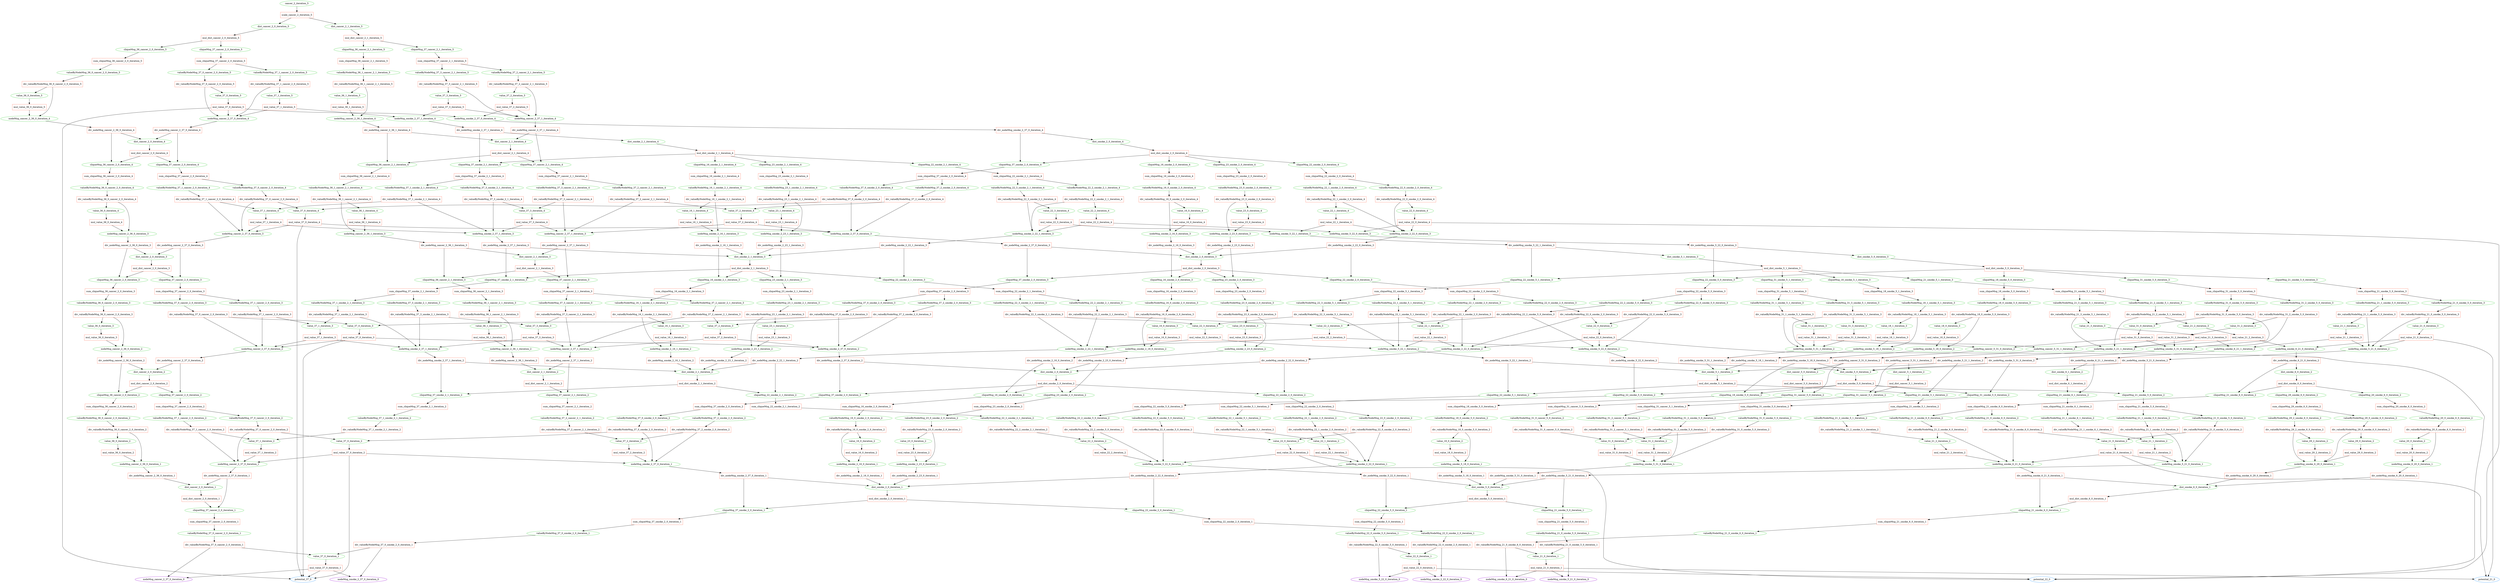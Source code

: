 digraph G {
0 [label="cancer_2_iteration_5", shape=oval, color=limegreen];
1 [label="scale_cancer_2_iteration_5", shape=box, color=tomato];
2 [label="dist_cancer_2_0_iteration_5", shape=oval, color=limegreen];
3 [label="mul_dist_cancer_2_0_iteration_5", shape=box, color=tomato];
4 [label="cliqueMsg_36_cancer_2_0_iteration_5", shape=oval, color=limegreen];
5 [label="sum_cliqueMsg_36_cancer_2_0_iteration_5", shape=box, color=tomato];
6 [label="valueByNodeMsg_36_0_cancer_2_0_iteration_5", shape=oval, color=limegreen];
7 [label="div_valueByNodeMsg_36_0_cancer_2_0_iteration_5", shape=box, color=tomato];
8 [label="value_36_0_iteration_5", shape=oval, color=limegreen];
9 [label="mul_value_36_0_iteration_5", shape=box, color=tomato];
10 [label="nodeMsg_cancer_2_36_0_iteration_4", shape=oval, color=limegreen];
11 [label="div_nodeMsg_cancer_2_36_0_iteration_4", shape=box, color=tomato];
12 [label="dist_cancer_2_0_iteration_4", shape=oval, color=limegreen];
13 [label="mul_dist_cancer_2_0_iteration_4", shape=box, color=tomato];
14 [label="cliqueMsg_36_cancer_2_0_iteration_4", shape=oval, color=limegreen];
15 [label="sum_cliqueMsg_36_cancer_2_0_iteration_4", shape=box, color=tomato];
16 [label="valueByNodeMsg_36_0_cancer_2_0_iteration_4", shape=oval, color=limegreen];
17 [label="div_valueByNodeMsg_36_0_cancer_2_0_iteration_4", shape=box, color=tomato];
18 [label="value_36_0_iteration_4", shape=oval, color=limegreen];
19 [label="mul_value_36_0_iteration_4", shape=box, color=tomato];
20 [label="nodeMsg_cancer_2_36_0_iteration_3", shape=oval, color=limegreen];
21 [label="div_nodeMsg_cancer_2_36_0_iteration_3", shape=box, color=tomato];
22 [label="dist_cancer_2_0_iteration_3", shape=oval, color=limegreen];
23 [label="mul_dist_cancer_2_0_iteration_3", shape=box, color=tomato];
24 [label="cliqueMsg_36_cancer_2_0_iteration_3", shape=oval, color=limegreen];
25 [label="sum_cliqueMsg_36_cancer_2_0_iteration_3", shape=box, color=tomato];
26 [label="valueByNodeMsg_36_0_cancer_2_0_iteration_3", shape=oval, color=limegreen];
27 [label="div_valueByNodeMsg_36_0_cancer_2_0_iteration_3", shape=box, color=tomato];
28 [label="value_36_0_iteration_3", shape=oval, color=limegreen];
29 [label="mul_value_36_0_iteration_3", shape=box, color=tomato];
30 [label="nodeMsg_cancer_2_36_0_iteration_2", shape=oval, color=limegreen];
31 [label="div_nodeMsg_cancer_2_36_0_iteration_2", shape=box, color=tomato];
32 [label="dist_cancer_2_0_iteration_2", shape=oval, color=limegreen];
33 [label="mul_dist_cancer_2_0_iteration_2", shape=box, color=tomato];
34 [label="cliqueMsg_36_cancer_2_0_iteration_2", shape=oval, color=limegreen];
35 [label="sum_cliqueMsg_36_cancer_2_0_iteration_2", shape=box, color=tomato];
36 [label="valueByNodeMsg_36_0_cancer_2_0_iteration_2", shape=oval, color=limegreen];
37 [label="div_valueByNodeMsg_36_0_cancer_2_0_iteration_2", shape=box, color=tomato];
38 [label="value_36_0_iteration_2", shape=oval, color=limegreen];
39 [label="mul_value_36_0_iteration_2", shape=box, color=tomato];
40 [label="nodeMsg_cancer_2_36_0_iteration_1", shape=oval, color=limegreen];
41 [label="div_nodeMsg_cancer_2_36_0_iteration_1", shape=box, color=tomato];
42 [label="dist_cancer_2_0_iteration_1", shape=oval, color=limegreen];
43 [label="mul_dist_cancer_2_0_iteration_1", shape=box, color=tomato];
44 [label="cliqueMsg_37_cancer_2_0_iteration_1", shape=oval, color=limegreen];
45 [label="sum_cliqueMsg_37_cancer_2_0_iteration_1", shape=box, color=tomato];
46 [label="valueByNodeMsg_37_0_cancer_2_0_iteration_1", shape=oval, color=limegreen];
47 [label="div_valueByNodeMsg_37_0_cancer_2_0_iteration_1", shape=box, color=tomato];
48 [label="value_37_0_iteration_1", shape=oval, color=limegreen];
49 [label="mul_value_37_0_iteration_1", shape=box, color=tomato];
50 [label="potential_37_0", shape=oval, color=dodgerblue];
51 [label="nodeMsg_smoke_2_37_0_iteration_0", shape=oval, color=darkviolet];
52 [label="nodeMsg_cancer_2_37_0_iteration_0", shape=oval, color=darkviolet];
53 [label="cliqueMsg_37_cancer_2_0_iteration_2", shape=oval, color=limegreen];
54 [label="sum_cliqueMsg_37_cancer_2_0_iteration_2", shape=box, color=tomato];
55 [label="valueByNodeMsg_37_0_cancer_2_0_iteration_2", shape=oval, color=limegreen];
56 [label="div_valueByNodeMsg_37_0_cancer_2_0_iteration_2", shape=box, color=tomato];
57 [label="value_37_0_iteration_2", shape=oval, color=limegreen];
58 [label="mul_value_37_0_iteration_2", shape=box, color=tomato];
59 [label="nodeMsg_smoke_2_37_0_iteration_1", shape=oval, color=limegreen];
60 [label="div_nodeMsg_smoke_2_37_0_iteration_1", shape=box, color=tomato];
61 [label="dist_smoke_2_0_iteration_1", shape=oval, color=limegreen];
62 [label="mul_dist_smoke_2_0_iteration_1", shape=box, color=tomato];
63 [label="cliqueMsg_22_smoke_2_0_iteration_1", shape=oval, color=limegreen];
64 [label="sum_cliqueMsg_22_smoke_2_0_iteration_1", shape=box, color=tomato];
65 [label="valueByNodeMsg_22_0_smoke_2_0_iteration_1", shape=oval, color=limegreen];
66 [label="div_valueByNodeMsg_22_0_smoke_2_0_iteration_1", shape=box, color=tomato];
67 [label="value_22_0_iteration_1", shape=oval, color=limegreen];
68 [label="mul_value_22_0_iteration_1", shape=box, color=tomato];
69 [label="potential_22_0", shape=oval, color=dodgerblue];
70 [label="nodeMsg_smoke_5_22_0_iteration_0", shape=oval, color=darkviolet];
71 [label="nodeMsg_smoke_2_22_0_iteration_0", shape=oval, color=darkviolet];
72 [label="cliqueMsg_37_smoke_2_0_iteration_1", shape=oval, color=limegreen];
73 [label="sum_cliqueMsg_37_smoke_2_0_iteration_1", shape=box, color=tomato];
74 [label="valueByNodeMsg_37_0_smoke_2_0_iteration_1", shape=oval, color=limegreen];
75 [label="div_valueByNodeMsg_37_0_smoke_2_0_iteration_1", shape=box, color=tomato];
76 [label="nodeMsg_cancer_2_37_0_iteration_1", shape=oval, color=limegreen];
77 [label="div_nodeMsg_cancer_2_37_0_iteration_1", shape=box, color=tomato];
78 [label="valueByNodeMsg_37_1_cancer_2_0_iteration_2", shape=oval, color=limegreen];
79 [label="div_valueByNodeMsg_37_1_cancer_2_0_iteration_2", shape=box, color=tomato];
80 [label="value_37_1_iteration_2", shape=oval, color=limegreen];
81 [label="mul_value_37_1_iteration_2", shape=box, color=tomato];
82 [label="cliqueMsg_37_cancer_2_0_iteration_3", shape=oval, color=limegreen];
83 [label="sum_cliqueMsg_37_cancer_2_0_iteration_3", shape=box, color=tomato];
84 [label="valueByNodeMsg_37_0_cancer_2_0_iteration_3", shape=oval, color=limegreen];
85 [label="div_valueByNodeMsg_37_0_cancer_2_0_iteration_3", shape=box, color=tomato];
86 [label="value_37_0_iteration_3", shape=oval, color=limegreen];
87 [label="mul_value_37_0_iteration_3", shape=box, color=tomato];
88 [label="nodeMsg_smoke_2_37_0_iteration_2", shape=oval, color=limegreen];
89 [label="div_nodeMsg_smoke_2_37_0_iteration_2", shape=box, color=tomato];
90 [label="dist_smoke_2_0_iteration_2", shape=oval, color=limegreen];
91 [label="mul_dist_smoke_2_0_iteration_2", shape=box, color=tomato];
92 [label="cliqueMsg_16_smoke_2_0_iteration_2", shape=oval, color=limegreen];
93 [label="sum_cliqueMsg_16_smoke_2_0_iteration_2", shape=box, color=tomato];
94 [label="valueByNodeMsg_16_0_smoke_2_0_iteration_2", shape=oval, color=limegreen];
95 [label="div_valueByNodeMsg_16_0_smoke_2_0_iteration_2", shape=box, color=tomato];
96 [label="value_16_0_iteration_2", shape=oval, color=limegreen];
97 [label="mul_value_16_0_iteration_2", shape=box, color=tomato];
98 [label="nodeMsg_smoke_2_16_0_iteration_1", shape=oval, color=limegreen];
99 [label="div_nodeMsg_smoke_2_16_0_iteration_1", shape=box, color=tomato];
100 [label="cliqueMsg_22_smoke_2_0_iteration_2", shape=oval, color=limegreen];
101 [label="sum_cliqueMsg_22_smoke_2_0_iteration_2", shape=box, color=tomato];
102 [label="valueByNodeMsg_22_0_smoke_2_0_iteration_2", shape=oval, color=limegreen];
103 [label="div_valueByNodeMsg_22_0_smoke_2_0_iteration_2", shape=box, color=tomato];
104 [label="value_22_0_iteration_2", shape=oval, color=limegreen];
105 [label="mul_value_22_0_iteration_2", shape=box, color=tomato];
106 [label="nodeMsg_smoke_5_22_0_iteration_1", shape=oval, color=limegreen];
107 [label="div_nodeMsg_smoke_5_22_0_iteration_1", shape=box, color=tomato];
108 [label="dist_smoke_5_0_iteration_1", shape=oval, color=limegreen];
109 [label="mul_dist_smoke_5_0_iteration_1", shape=box, color=tomato];
110 [label="cliqueMsg_21_smoke_5_0_iteration_1", shape=oval, color=limegreen];
111 [label="sum_cliqueMsg_21_smoke_5_0_iteration_1", shape=box, color=tomato];
112 [label="valueByNodeMsg_21_0_smoke_5_0_iteration_1", shape=oval, color=limegreen];
113 [label="div_valueByNodeMsg_21_0_smoke_5_0_iteration_1", shape=box, color=tomato];
114 [label="value_21_0_iteration_1", shape=oval, color=limegreen];
115 [label="mul_value_21_0_iteration_1", shape=box, color=tomato];
116 [label="potential_21_0", shape=oval, color=dodgerblue];
117 [label="nodeMsg_smoke_6_21_0_iteration_0", shape=oval, color=darkviolet];
118 [label="nodeMsg_smoke_5_21_0_iteration_0", shape=oval, color=darkviolet];
119 [label="cliqueMsg_22_smoke_5_0_iteration_1", shape=oval, color=limegreen];
120 [label="sum_cliqueMsg_22_smoke_5_0_iteration_1", shape=box, color=tomato];
121 [label="valueByNodeMsg_22_0_smoke_5_0_iteration_1", shape=oval, color=limegreen];
122 [label="div_valueByNodeMsg_22_0_smoke_5_0_iteration_1", shape=box, color=tomato];
123 [label="nodeMsg_smoke_2_22_0_iteration_1", shape=oval, color=limegreen];
124 [label="div_nodeMsg_smoke_2_22_0_iteration_1", shape=box, color=tomato];
125 [label="valueByNodeMsg_22_1_smoke_2_0_iteration_2", shape=oval, color=limegreen];
126 [label="div_valueByNodeMsg_22_1_smoke_2_0_iteration_2", shape=box, color=tomato];
127 [label="value_22_1_iteration_2", shape=oval, color=limegreen];
128 [label="mul_value_22_1_iteration_2", shape=box, color=tomato];
129 [label="cliqueMsg_23_smoke_2_0_iteration_2", shape=oval, color=limegreen];
130 [label="sum_cliqueMsg_23_smoke_2_0_iteration_2", shape=box, color=tomato];
131 [label="valueByNodeMsg_23_0_smoke_2_0_iteration_2", shape=oval, color=limegreen];
132 [label="div_valueByNodeMsg_23_0_smoke_2_0_iteration_2", shape=box, color=tomato];
133 [label="value_23_0_iteration_2", shape=oval, color=limegreen];
134 [label="mul_value_23_0_iteration_2", shape=box, color=tomato];
135 [label="nodeMsg_smoke_2_23_0_iteration_1", shape=oval, color=limegreen];
136 [label="div_nodeMsg_smoke_2_23_0_iteration_1", shape=box, color=tomato];
137 [label="cliqueMsg_37_smoke_2_0_iteration_2", shape=oval, color=limegreen];
138 [label="sum_cliqueMsg_37_smoke_2_0_iteration_2", shape=box, color=tomato];
139 [label="valueByNodeMsg_37_0_smoke_2_0_iteration_2", shape=oval, color=limegreen];
140 [label="div_valueByNodeMsg_37_0_smoke_2_0_iteration_2", shape=box, color=tomato];
141 [label="valueByNodeMsg_37_2_smoke_2_0_iteration_2", shape=oval, color=limegreen];
142 [label="div_valueByNodeMsg_37_2_smoke_2_0_iteration_2", shape=box, color=tomato];
143 [label="value_37_2_iteration_2", shape=oval, color=limegreen];
144 [label="mul_value_37_2_iteration_2", shape=box, color=tomato];
145 [label="nodeMsg_cancer_2_37_0_iteration_2", shape=oval, color=limegreen];
146 [label="div_nodeMsg_cancer_2_37_0_iteration_2", shape=box, color=tomato];
147 [label="valueByNodeMsg_37_1_cancer_2_0_iteration_3", shape=oval, color=limegreen];
148 [label="div_valueByNodeMsg_37_1_cancer_2_0_iteration_3", shape=box, color=tomato];
149 [label="value_37_1_iteration_3", shape=oval, color=limegreen];
150 [label="mul_value_37_1_iteration_3", shape=box, color=tomato];
151 [label="nodeMsg_smoke_2_37_1_iteration_2", shape=oval, color=limegreen];
152 [label="div_nodeMsg_smoke_2_37_1_iteration_2", shape=box, color=tomato];
153 [label="dist_smoke_2_1_iteration_2", shape=oval, color=limegreen];
154 [label="mul_dist_smoke_2_1_iteration_2", shape=box, color=tomato];
155 [label="cliqueMsg_22_smoke_2_1_iteration_2", shape=oval, color=limegreen];
156 [label="sum_cliqueMsg_22_smoke_2_1_iteration_2", shape=box, color=tomato];
157 [label="valueByNodeMsg_22_2_smoke_2_1_iteration_2", shape=oval, color=limegreen];
158 [label="div_valueByNodeMsg_22_2_smoke_2_1_iteration_2", shape=box, color=tomato];
159 [label="value_22_2_iteration_2", shape=oval, color=limegreen];
160 [label="mul_value_22_2_iteration_2", shape=box, color=tomato];
161 [label="cliqueMsg_37_smoke_2_1_iteration_2", shape=oval, color=limegreen];
162 [label="sum_cliqueMsg_37_smoke_2_1_iteration_2", shape=box, color=tomato];
163 [label="valueByNodeMsg_37_1_smoke_2_1_iteration_2", shape=oval, color=limegreen];
164 [label="div_valueByNodeMsg_37_1_smoke_2_1_iteration_2", shape=box, color=tomato];
165 [label="cliqueMsg_37_cancer_2_0_iteration_4", shape=oval, color=limegreen];
166 [label="sum_cliqueMsg_37_cancer_2_0_iteration_4", shape=box, color=tomato];
167 [label="valueByNodeMsg_37_0_cancer_2_0_iteration_4", shape=oval, color=limegreen];
168 [label="div_valueByNodeMsg_37_0_cancer_2_0_iteration_4", shape=box, color=tomato];
169 [label="value_37_0_iteration_4", shape=oval, color=limegreen];
170 [label="mul_value_37_0_iteration_4", shape=box, color=tomato];
171 [label="nodeMsg_smoke_2_37_0_iteration_3", shape=oval, color=limegreen];
172 [label="div_nodeMsg_smoke_2_37_0_iteration_3", shape=box, color=tomato];
173 [label="dist_smoke_2_0_iteration_3", shape=oval, color=limegreen];
174 [label="mul_dist_smoke_2_0_iteration_3", shape=box, color=tomato];
175 [label="cliqueMsg_16_smoke_2_0_iteration_3", shape=oval, color=limegreen];
176 [label="sum_cliqueMsg_16_smoke_2_0_iteration_3", shape=box, color=tomato];
177 [label="valueByNodeMsg_16_0_smoke_2_0_iteration_3", shape=oval, color=limegreen];
178 [label="div_valueByNodeMsg_16_0_smoke_2_0_iteration_3", shape=box, color=tomato];
179 [label="value_16_0_iteration_3", shape=oval, color=limegreen];
180 [label="mul_value_16_0_iteration_3", shape=box, color=tomato];
181 [label="nodeMsg_smoke_2_16_0_iteration_2", shape=oval, color=limegreen];
182 [label="div_nodeMsg_smoke_2_16_0_iteration_2", shape=box, color=tomato];
183 [label="cliqueMsg_22_smoke_2_0_iteration_3", shape=oval, color=limegreen];
184 [label="sum_cliqueMsg_22_smoke_2_0_iteration_3", shape=box, color=tomato];
185 [label="valueByNodeMsg_22_0_smoke_2_0_iteration_3", shape=oval, color=limegreen];
186 [label="div_valueByNodeMsg_22_0_smoke_2_0_iteration_3", shape=box, color=tomato];
187 [label="value_22_0_iteration_3", shape=oval, color=limegreen];
188 [label="mul_value_22_0_iteration_3", shape=box, color=tomato];
189 [label="nodeMsg_smoke_5_22_0_iteration_2", shape=oval, color=limegreen];
190 [label="div_nodeMsg_smoke_5_22_0_iteration_2", shape=box, color=tomato];
191 [label="dist_smoke_5_0_iteration_2", shape=oval, color=limegreen];
192 [label="mul_dist_smoke_5_0_iteration_2", shape=box, color=tomato];
193 [label="cliqueMsg_18_smoke_5_0_iteration_2", shape=oval, color=limegreen];
194 [label="sum_cliqueMsg_18_smoke_5_0_iteration_2", shape=box, color=tomato];
195 [label="valueByNodeMsg_18_0_smoke_5_0_iteration_2", shape=oval, color=limegreen];
196 [label="div_valueByNodeMsg_18_0_smoke_5_0_iteration_2", shape=box, color=tomato];
197 [label="value_18_0_iteration_2", shape=oval, color=limegreen];
198 [label="mul_value_18_0_iteration_2", shape=box, color=tomato];
199 [label="nodeMsg_smoke_5_18_0_iteration_1", shape=oval, color=limegreen];
200 [label="div_nodeMsg_smoke_5_18_0_iteration_1", shape=box, color=tomato];
201 [label="cliqueMsg_21_smoke_5_0_iteration_2", shape=oval, color=limegreen];
202 [label="sum_cliqueMsg_21_smoke_5_0_iteration_2", shape=box, color=tomato];
203 [label="valueByNodeMsg_21_0_smoke_5_0_iteration_2", shape=oval, color=limegreen];
204 [label="div_valueByNodeMsg_21_0_smoke_5_0_iteration_2", shape=box, color=tomato];
205 [label="value_21_0_iteration_2", shape=oval, color=limegreen];
206 [label="mul_value_21_0_iteration_2", shape=box, color=tomato];
207 [label="nodeMsg_smoke_6_21_0_iteration_1", shape=oval, color=limegreen];
208 [label="div_nodeMsg_smoke_6_21_0_iteration_1", shape=box, color=tomato];
209 [label="dist_smoke_6_0_iteration_1", shape=oval, color=limegreen];
210 [label="mul_dist_smoke_6_0_iteration_1", shape=box, color=tomato];
211 [label="cliqueMsg_21_smoke_6_0_iteration_1", shape=oval, color=limegreen];
212 [label="sum_cliqueMsg_21_smoke_6_0_iteration_1", shape=box, color=tomato];
213 [label="valueByNodeMsg_21_0_smoke_6_0_iteration_1", shape=oval, color=limegreen];
214 [label="div_valueByNodeMsg_21_0_smoke_6_0_iteration_1", shape=box, color=tomato];
215 [label="nodeMsg_smoke_5_21_0_iteration_1", shape=oval, color=limegreen];
216 [label="div_nodeMsg_smoke_5_21_0_iteration_1", shape=box, color=tomato];
217 [label="valueByNodeMsg_21_1_smoke_5_0_iteration_2", shape=oval, color=limegreen];
218 [label="div_valueByNodeMsg_21_1_smoke_5_0_iteration_2", shape=box, color=tomato];
219 [label="value_21_1_iteration_2", shape=oval, color=limegreen];
220 [label="mul_value_21_1_iteration_2", shape=box, color=tomato];
221 [label="cliqueMsg_22_smoke_5_0_iteration_2", shape=oval, color=limegreen];
222 [label="sum_cliqueMsg_22_smoke_5_0_iteration_2", shape=box, color=tomato];
223 [label="valueByNodeMsg_22_0_smoke_5_0_iteration_2", shape=oval, color=limegreen];
224 [label="div_valueByNodeMsg_22_0_smoke_5_0_iteration_2", shape=box, color=tomato];
225 [label="valueByNodeMsg_22_2_smoke_5_0_iteration_2", shape=oval, color=limegreen];
226 [label="div_valueByNodeMsg_22_2_smoke_5_0_iteration_2", shape=box, color=tomato];
227 [label="cliqueMsg_31_smoke_5_0_iteration_2", shape=oval, color=limegreen];
228 [label="sum_cliqueMsg_31_smoke_5_0_iteration_2", shape=box, color=tomato];
229 [label="valueByNodeMsg_31_0_smoke_5_0_iteration_2", shape=oval, color=limegreen];
230 [label="div_valueByNodeMsg_31_0_smoke_5_0_iteration_2", shape=box, color=tomato];
231 [label="value_31_0_iteration_2", shape=oval, color=limegreen];
232 [label="mul_value_31_0_iteration_2", shape=box, color=tomato];
233 [label="nodeMsg_smoke_5_31_0_iteration_1", shape=oval, color=limegreen];
234 [label="div_nodeMsg_smoke_5_31_0_iteration_1", shape=box, color=tomato];
235 [label="valueByNodeMsg_31_2_smoke_5_0_iteration_2", shape=oval, color=limegreen];
236 [label="div_valueByNodeMsg_31_2_smoke_5_0_iteration_2", shape=box, color=tomato];
237 [label="value_31_2_iteration_2", shape=oval, color=limegreen];
238 [label="mul_value_31_2_iteration_2", shape=box, color=tomato];
239 [label="nodeMsg_smoke_2_22_0_iteration_2", shape=oval, color=limegreen];
240 [label="div_nodeMsg_smoke_2_22_0_iteration_2", shape=box, color=tomato];
241 [label="valueByNodeMsg_22_1_smoke_2_0_iteration_3", shape=oval, color=limegreen];
242 [label="div_valueByNodeMsg_22_1_smoke_2_0_iteration_3", shape=box, color=tomato];
243 [label="value_22_1_iteration_3", shape=oval, color=limegreen];
244 [label="mul_value_22_1_iteration_3", shape=box, color=tomato];
245 [label="nodeMsg_smoke_5_22_1_iteration_2", shape=oval, color=limegreen];
246 [label="div_nodeMsg_smoke_5_22_1_iteration_2", shape=box, color=tomato];
247 [label="dist_smoke_5_1_iteration_2", shape=oval, color=limegreen];
248 [label="mul_dist_smoke_5_1_iteration_2", shape=box, color=tomato];
249 [label="cliqueMsg_21_smoke_5_1_iteration_2", shape=oval, color=limegreen];
250 [label="sum_cliqueMsg_21_smoke_5_1_iteration_2", shape=box, color=tomato];
251 [label="valueByNodeMsg_21_2_smoke_5_1_iteration_2", shape=oval, color=limegreen];
252 [label="div_valueByNodeMsg_21_2_smoke_5_1_iteration_2", shape=box, color=tomato];
253 [label="value_21_2_iteration_2", shape=oval, color=limegreen];
254 [label="mul_value_21_2_iteration_2", shape=box, color=tomato];
255 [label="cliqueMsg_22_smoke_5_1_iteration_2", shape=oval, color=limegreen];
256 [label="sum_cliqueMsg_22_smoke_5_1_iteration_2", shape=box, color=tomato];
257 [label="valueByNodeMsg_22_1_smoke_5_1_iteration_2", shape=oval, color=limegreen];
258 [label="div_valueByNodeMsg_22_1_smoke_5_1_iteration_2", shape=box, color=tomato];
259 [label="cliqueMsg_23_smoke_2_0_iteration_3", shape=oval, color=limegreen];
260 [label="sum_cliqueMsg_23_smoke_2_0_iteration_3", shape=box, color=tomato];
261 [label="valueByNodeMsg_23_0_smoke_2_0_iteration_3", shape=oval, color=limegreen];
262 [label="div_valueByNodeMsg_23_0_smoke_2_0_iteration_3", shape=box, color=tomato];
263 [label="value_23_0_iteration_3", shape=oval, color=limegreen];
264 [label="mul_value_23_0_iteration_3", shape=box, color=tomato];
265 [label="nodeMsg_smoke_2_23_0_iteration_2", shape=oval, color=limegreen];
266 [label="div_nodeMsg_smoke_2_23_0_iteration_2", shape=box, color=tomato];
267 [label="cliqueMsg_37_smoke_2_0_iteration_3", shape=oval, color=limegreen];
268 [label="sum_cliqueMsg_37_smoke_2_0_iteration_3", shape=box, color=tomato];
269 [label="valueByNodeMsg_37_0_smoke_2_0_iteration_3", shape=oval, color=limegreen];
270 [label="div_valueByNodeMsg_37_0_smoke_2_0_iteration_3", shape=box, color=tomato];
271 [label="valueByNodeMsg_37_2_smoke_2_0_iteration_3", shape=oval, color=limegreen];
272 [label="div_valueByNodeMsg_37_2_smoke_2_0_iteration_3", shape=box, color=tomato];
273 [label="value_37_2_iteration_3", shape=oval, color=limegreen];
274 [label="mul_value_37_2_iteration_3", shape=box, color=tomato];
275 [label="nodeMsg_cancer_2_37_1_iteration_2", shape=oval, color=limegreen];
276 [label="div_nodeMsg_cancer_2_37_1_iteration_2", shape=box, color=tomato];
277 [label="dist_cancer_2_1_iteration_2", shape=oval, color=limegreen];
278 [label="mul_dist_cancer_2_1_iteration_2", shape=box, color=tomato];
279 [label="cliqueMsg_37_cancer_2_1_iteration_2", shape=oval, color=limegreen];
280 [label="sum_cliqueMsg_37_cancer_2_1_iteration_2", shape=box, color=tomato];
281 [label="valueByNodeMsg_37_2_cancer_2_1_iteration_2", shape=oval, color=limegreen];
282 [label="div_valueByNodeMsg_37_2_cancer_2_1_iteration_2", shape=box, color=tomato];
283 [label="nodeMsg_cancer_2_37_0_iteration_3", shape=oval, color=limegreen];
284 [label="div_nodeMsg_cancer_2_37_0_iteration_3", shape=box, color=tomato];
285 [label="valueByNodeMsg_37_1_cancer_2_0_iteration_4", shape=oval, color=limegreen];
286 [label="div_valueByNodeMsg_37_1_cancer_2_0_iteration_4", shape=box, color=tomato];
287 [label="value_37_1_iteration_4", shape=oval, color=limegreen];
288 [label="mul_value_37_1_iteration_4", shape=box, color=tomato];
289 [label="nodeMsg_smoke_2_37_1_iteration_3", shape=oval, color=limegreen];
290 [label="div_nodeMsg_smoke_2_37_1_iteration_3", shape=box, color=tomato];
291 [label="dist_smoke_2_1_iteration_3", shape=oval, color=limegreen];
292 [label="mul_dist_smoke_2_1_iteration_3", shape=box, color=tomato];
293 [label="cliqueMsg_16_smoke_2_1_iteration_3", shape=oval, color=limegreen];
294 [label="sum_cliqueMsg_16_smoke_2_1_iteration_3", shape=box, color=tomato];
295 [label="valueByNodeMsg_16_1_smoke_2_1_iteration_3", shape=oval, color=limegreen];
296 [label="div_valueByNodeMsg_16_1_smoke_2_1_iteration_3", shape=box, color=tomato];
297 [label="value_16_1_iteration_3", shape=oval, color=limegreen];
298 [label="mul_value_16_1_iteration_3", shape=box, color=tomato];
299 [label="nodeMsg_smoke_2_16_1_iteration_2", shape=oval, color=limegreen];
300 [label="div_nodeMsg_smoke_2_16_1_iteration_2", shape=box, color=tomato];
301 [label="cliqueMsg_22_smoke_2_1_iteration_3", shape=oval, color=limegreen];
302 [label="sum_cliqueMsg_22_smoke_2_1_iteration_3", shape=box, color=tomato];
303 [label="valueByNodeMsg_22_2_smoke_2_1_iteration_3", shape=oval, color=limegreen];
304 [label="div_valueByNodeMsg_22_2_smoke_2_1_iteration_3", shape=box, color=tomato];
305 [label="value_22_2_iteration_3", shape=oval, color=limegreen];
306 [label="mul_value_22_2_iteration_3", shape=box, color=tomato];
307 [label="nodeMsg_smoke_2_22_1_iteration_2", shape=oval, color=limegreen];
308 [label="div_nodeMsg_smoke_2_22_1_iteration_2", shape=box, color=tomato];
309 [label="valueByNodeMsg_22_3_smoke_2_1_iteration_3", shape=oval, color=limegreen];
310 [label="div_valueByNodeMsg_22_3_smoke_2_1_iteration_3", shape=box, color=tomato];
311 [label="value_22_3_iteration_3", shape=oval, color=limegreen];
312 [label="mul_value_22_3_iteration_3", shape=box, color=tomato];
313 [label="cliqueMsg_23_smoke_2_1_iteration_3", shape=oval, color=limegreen];
314 [label="sum_cliqueMsg_23_smoke_2_1_iteration_3", shape=box, color=tomato];
315 [label="valueByNodeMsg_23_1_smoke_2_1_iteration_3", shape=oval, color=limegreen];
316 [label="div_valueByNodeMsg_23_1_smoke_2_1_iteration_3", shape=box, color=tomato];
317 [label="value_23_1_iteration_3", shape=oval, color=limegreen];
318 [label="mul_value_23_1_iteration_3", shape=box, color=tomato];
319 [label="nodeMsg_smoke_2_23_1_iteration_2", shape=oval, color=limegreen];
320 [label="div_nodeMsg_smoke_2_23_1_iteration_2", shape=box, color=tomato];
321 [label="cliqueMsg_37_smoke_2_1_iteration_3", shape=oval, color=limegreen];
322 [label="sum_cliqueMsg_37_smoke_2_1_iteration_3", shape=box, color=tomato];
323 [label="valueByNodeMsg_37_1_smoke_2_1_iteration_3", shape=oval, color=limegreen];
324 [label="div_valueByNodeMsg_37_1_smoke_2_1_iteration_3", shape=box, color=tomato];
325 [label="valueByNodeMsg_37_3_smoke_2_1_iteration_3", shape=oval, color=limegreen];
326 [label="div_valueByNodeMsg_37_3_smoke_2_1_iteration_3", shape=box, color=tomato];
327 [label="value_37_3_iteration_3", shape=oval, color=limegreen];
328 [label="mul_value_37_3_iteration_3", shape=box, color=tomato];
329 [label="cliqueMsg_37_cancer_2_0_iteration_5", shape=oval, color=limegreen];
330 [label="sum_cliqueMsg_37_cancer_2_0_iteration_5", shape=box, color=tomato];
331 [label="valueByNodeMsg_37_0_cancer_2_0_iteration_5", shape=oval, color=limegreen];
332 [label="div_valueByNodeMsg_37_0_cancer_2_0_iteration_5", shape=box, color=tomato];
333 [label="value_37_0_iteration_5", shape=oval, color=limegreen];
334 [label="mul_value_37_0_iteration_5", shape=box, color=tomato];
335 [label="nodeMsg_smoke_2_37_0_iteration_4", shape=oval, color=limegreen];
336 [label="div_nodeMsg_smoke_2_37_0_iteration_4", shape=box, color=tomato];
337 [label="dist_smoke_2_0_iteration_4", shape=oval, color=limegreen];
338 [label="mul_dist_smoke_2_0_iteration_4", shape=box, color=tomato];
339 [label="cliqueMsg_16_smoke_2_0_iteration_4", shape=oval, color=limegreen];
340 [label="sum_cliqueMsg_16_smoke_2_0_iteration_4", shape=box, color=tomato];
341 [label="valueByNodeMsg_16_0_smoke_2_0_iteration_4", shape=oval, color=limegreen];
342 [label="div_valueByNodeMsg_16_0_smoke_2_0_iteration_4", shape=box, color=tomato];
343 [label="value_16_0_iteration_4", shape=oval, color=limegreen];
344 [label="mul_value_16_0_iteration_4", shape=box, color=tomato];
345 [label="nodeMsg_smoke_2_16_0_iteration_3", shape=oval, color=limegreen];
346 [label="div_nodeMsg_smoke_2_16_0_iteration_3", shape=box, color=tomato];
347 [label="cliqueMsg_22_smoke_2_0_iteration_4", shape=oval, color=limegreen];
348 [label="sum_cliqueMsg_22_smoke_2_0_iteration_4", shape=box, color=tomato];
349 [label="valueByNodeMsg_22_0_smoke_2_0_iteration_4", shape=oval, color=limegreen];
350 [label="div_valueByNodeMsg_22_0_smoke_2_0_iteration_4", shape=box, color=tomato];
351 [label="value_22_0_iteration_4", shape=oval, color=limegreen];
352 [label="mul_value_22_0_iteration_4", shape=box, color=tomato];
353 [label="nodeMsg_smoke_5_22_0_iteration_3", shape=oval, color=limegreen];
354 [label="div_nodeMsg_smoke_5_22_0_iteration_3", shape=box, color=tomato];
355 [label="dist_smoke_5_0_iteration_3", shape=oval, color=limegreen];
356 [label="mul_dist_smoke_5_0_iteration_3", shape=box, color=tomato];
357 [label="cliqueMsg_18_smoke_5_0_iteration_3", shape=oval, color=limegreen];
358 [label="sum_cliqueMsg_18_smoke_5_0_iteration_3", shape=box, color=tomato];
359 [label="valueByNodeMsg_18_0_smoke_5_0_iteration_3", shape=oval, color=limegreen];
360 [label="div_valueByNodeMsg_18_0_smoke_5_0_iteration_3", shape=box, color=tomato];
361 [label="value_18_0_iteration_3", shape=oval, color=limegreen];
362 [label="mul_value_18_0_iteration_3", shape=box, color=tomato];
363 [label="nodeMsg_smoke_5_18_0_iteration_2", shape=oval, color=limegreen];
364 [label="div_nodeMsg_smoke_5_18_0_iteration_2", shape=box, color=tomato];
365 [label="cliqueMsg_21_smoke_5_0_iteration_3", shape=oval, color=limegreen];
366 [label="sum_cliqueMsg_21_smoke_5_0_iteration_3", shape=box, color=tomato];
367 [label="valueByNodeMsg_21_0_smoke_5_0_iteration_3", shape=oval, color=limegreen];
368 [label="div_valueByNodeMsg_21_0_smoke_5_0_iteration_3", shape=box, color=tomato];
369 [label="value_21_0_iteration_3", shape=oval, color=limegreen];
370 [label="mul_value_21_0_iteration_3", shape=box, color=tomato];
371 [label="nodeMsg_smoke_6_21_0_iteration_2", shape=oval, color=limegreen];
372 [label="div_nodeMsg_smoke_6_21_0_iteration_2", shape=box, color=tomato];
373 [label="dist_smoke_6_0_iteration_2", shape=oval, color=limegreen];
374 [label="mul_dist_smoke_6_0_iteration_2", shape=box, color=tomato];
375 [label="cliqueMsg_20_smoke_6_0_iteration_2", shape=oval, color=limegreen];
376 [label="sum_cliqueMsg_20_smoke_6_0_iteration_2", shape=box, color=tomato];
377 [label="valueByNodeMsg_20_0_smoke_6_0_iteration_2", shape=oval, color=limegreen];
378 [label="div_valueByNodeMsg_20_0_smoke_6_0_iteration_2", shape=box, color=tomato];
379 [label="value_20_0_iteration_2", shape=oval, color=limegreen];
380 [label="mul_value_20_0_iteration_2", shape=box, color=tomato];
381 [label="nodeMsg_smoke_6_20_0_iteration_1", shape=oval, color=limegreen];
382 [label="div_nodeMsg_smoke_6_20_0_iteration_1", shape=box, color=tomato];
383 [label="cliqueMsg_21_smoke_6_0_iteration_2", shape=oval, color=limegreen];
384 [label="sum_cliqueMsg_21_smoke_6_0_iteration_2", shape=box, color=tomato];
385 [label="valueByNodeMsg_21_0_smoke_6_0_iteration_2", shape=oval, color=limegreen];
386 [label="div_valueByNodeMsg_21_0_smoke_6_0_iteration_2", shape=box, color=tomato];
387 [label="valueByNodeMsg_21_2_smoke_6_0_iteration_2", shape=oval, color=limegreen];
388 [label="div_valueByNodeMsg_21_2_smoke_6_0_iteration_2", shape=box, color=tomato];
389 [label="cliqueMsg_29_smoke_6_0_iteration_2", shape=oval, color=limegreen];
390 [label="sum_cliqueMsg_29_smoke_6_0_iteration_2", shape=box, color=tomato];
391 [label="valueByNodeMsg_29_0_smoke_6_0_iteration_2", shape=oval, color=limegreen];
392 [label="div_valueByNodeMsg_29_0_smoke_6_0_iteration_2", shape=box, color=tomato];
393 [label="value_29_0_iteration_2", shape=oval, color=limegreen];
394 [label="mul_value_29_0_iteration_2", shape=box, color=tomato];
395 [label="nodeMsg_smoke_6_29_0_iteration_1", shape=oval, color=limegreen];
396 [label="div_nodeMsg_smoke_6_29_0_iteration_1", shape=box, color=tomato];
397 [label="valueByNodeMsg_29_2_smoke_6_0_iteration_2", shape=oval, color=limegreen];
398 [label="div_valueByNodeMsg_29_2_smoke_6_0_iteration_2", shape=box, color=tomato];
399 [label="value_29_2_iteration_2", shape=oval, color=limegreen];
400 [label="mul_value_29_2_iteration_2", shape=box, color=tomato];
401 [label="nodeMsg_smoke_5_21_0_iteration_2", shape=oval, color=limegreen];
402 [label="div_nodeMsg_smoke_5_21_0_iteration_2", shape=box, color=tomato];
403 [label="valueByNodeMsg_21_1_smoke_5_0_iteration_3", shape=oval, color=limegreen];
404 [label="div_valueByNodeMsg_21_1_smoke_5_0_iteration_3", shape=box, color=tomato];
405 [label="value_21_1_iteration_3", shape=oval, color=limegreen];
406 [label="mul_value_21_1_iteration_3", shape=box, color=tomato];
407 [label="nodeMsg_smoke_6_21_1_iteration_2", shape=oval, color=limegreen];
408 [label="div_nodeMsg_smoke_6_21_1_iteration_2", shape=box, color=tomato];
409 [label="dist_smoke_6_1_iteration_2", shape=oval, color=limegreen];
410 [label="mul_dist_smoke_6_1_iteration_2", shape=box, color=tomato];
411 [label="cliqueMsg_21_smoke_6_1_iteration_2", shape=oval, color=limegreen];
412 [label="sum_cliqueMsg_21_smoke_6_1_iteration_2", shape=box, color=tomato];
413 [label="valueByNodeMsg_21_1_smoke_6_1_iteration_2", shape=oval, color=limegreen];
414 [label="div_valueByNodeMsg_21_1_smoke_6_1_iteration_2", shape=box, color=tomato];
415 [label="cliqueMsg_22_smoke_5_0_iteration_3", shape=oval, color=limegreen];
416 [label="sum_cliqueMsg_22_smoke_5_0_iteration_3", shape=box, color=tomato];
417 [label="valueByNodeMsg_22_0_smoke_5_0_iteration_3", shape=oval, color=limegreen];
418 [label="div_valueByNodeMsg_22_0_smoke_5_0_iteration_3", shape=box, color=tomato];
419 [label="valueByNodeMsg_22_2_smoke_5_0_iteration_3", shape=oval, color=limegreen];
420 [label="div_valueByNodeMsg_22_2_smoke_5_0_iteration_3", shape=box, color=tomato];
421 [label="cliqueMsg_31_smoke_5_0_iteration_3", shape=oval, color=limegreen];
422 [label="sum_cliqueMsg_31_smoke_5_0_iteration_3", shape=box, color=tomato];
423 [label="valueByNodeMsg_31_0_smoke_5_0_iteration_3", shape=oval, color=limegreen];
424 [label="div_valueByNodeMsg_31_0_smoke_5_0_iteration_3", shape=box, color=tomato];
425 [label="value_31_0_iteration_3", shape=oval, color=limegreen];
426 [label="mul_value_31_0_iteration_3", shape=box, color=tomato];
427 [label="nodeMsg_smoke_5_31_0_iteration_2", shape=oval, color=limegreen];
428 [label="div_nodeMsg_smoke_5_31_0_iteration_2", shape=box, color=tomato];
429 [label="nodeMsg_cancer_5_31_0_iteration_2", shape=oval, color=limegreen];
430 [label="div_nodeMsg_cancer_5_31_0_iteration_2", shape=box, color=tomato];
431 [label="dist_cancer_5_0_iteration_2", shape=oval, color=limegreen];
432 [label="mul_dist_cancer_5_0_iteration_2", shape=box, color=tomato];
433 [label="cliqueMsg_31_cancer_5_0_iteration_2", shape=oval, color=limegreen];
434 [label="sum_cliqueMsg_31_cancer_5_0_iteration_2", shape=box, color=tomato];
435 [label="valueByNodeMsg_31_0_cancer_5_0_iteration_2", shape=oval, color=limegreen];
436 [label="div_valueByNodeMsg_31_0_cancer_5_0_iteration_2", shape=box, color=tomato];
437 [label="valueByNodeMsg_31_2_smoke_5_0_iteration_3", shape=oval, color=limegreen];
438 [label="div_valueByNodeMsg_31_2_smoke_5_0_iteration_3", shape=box, color=tomato];
439 [label="value_31_2_iteration_3", shape=oval, color=limegreen];
440 [label="mul_value_31_2_iteration_3", shape=box, color=tomato];
441 [label="nodeMsg_cancer_5_31_1_iteration_2", shape=oval, color=limegreen];
442 [label="div_nodeMsg_cancer_5_31_1_iteration_2", shape=box, color=tomato];
443 [label="dist_cancer_5_1_iteration_2", shape=oval, color=limegreen];
444 [label="mul_dist_cancer_5_1_iteration_2", shape=box, color=tomato];
445 [label="cliqueMsg_31_cancer_5_1_iteration_2", shape=oval, color=limegreen];
446 [label="sum_cliqueMsg_31_cancer_5_1_iteration_2", shape=box, color=tomato];
447 [label="valueByNodeMsg_31_2_cancer_5_1_iteration_2", shape=oval, color=limegreen];
448 [label="div_valueByNodeMsg_31_2_cancer_5_1_iteration_2", shape=box, color=tomato];
449 [label="nodeMsg_smoke_2_22_0_iteration_3", shape=oval, color=limegreen];
450 [label="div_nodeMsg_smoke_2_22_0_iteration_3", shape=box, color=tomato];
451 [label="valueByNodeMsg_22_1_smoke_2_0_iteration_4", shape=oval, color=limegreen];
452 [label="div_valueByNodeMsg_22_1_smoke_2_0_iteration_4", shape=box, color=tomato];
453 [label="value_22_1_iteration_4", shape=oval, color=limegreen];
454 [label="mul_value_22_1_iteration_4", shape=box, color=tomato];
455 [label="nodeMsg_smoke_5_22_1_iteration_3", shape=oval, color=limegreen];
456 [label="div_nodeMsg_smoke_5_22_1_iteration_3", shape=box, color=tomato];
457 [label="dist_smoke_5_1_iteration_3", shape=oval, color=limegreen];
458 [label="mul_dist_smoke_5_1_iteration_3", shape=box, color=tomato];
459 [label="cliqueMsg_18_smoke_5_1_iteration_3", shape=oval, color=limegreen];
460 [label="sum_cliqueMsg_18_smoke_5_1_iteration_3", shape=box, color=tomato];
461 [label="valueByNodeMsg_18_1_smoke_5_1_iteration_3", shape=oval, color=limegreen];
462 [label="div_valueByNodeMsg_18_1_smoke_5_1_iteration_3", shape=box, color=tomato];
463 [label="value_18_1_iteration_3", shape=oval, color=limegreen];
464 [label="mul_value_18_1_iteration_3", shape=box, color=tomato];
465 [label="nodeMsg_smoke_5_18_1_iteration_2", shape=oval, color=limegreen];
466 [label="div_nodeMsg_smoke_5_18_1_iteration_2", shape=box, color=tomato];
467 [label="cliqueMsg_21_smoke_5_1_iteration_3", shape=oval, color=limegreen];
468 [label="sum_cliqueMsg_21_smoke_5_1_iteration_3", shape=box, color=tomato];
469 [label="valueByNodeMsg_21_2_smoke_5_1_iteration_3", shape=oval, color=limegreen];
470 [label="div_valueByNodeMsg_21_2_smoke_5_1_iteration_3", shape=box, color=tomato];
471 [label="value_21_2_iteration_3", shape=oval, color=limegreen];
472 [label="mul_value_21_2_iteration_3", shape=box, color=tomato];
473 [label="nodeMsg_smoke_5_21_1_iteration_2", shape=oval, color=limegreen];
474 [label="div_nodeMsg_smoke_5_21_1_iteration_2", shape=box, color=tomato];
475 [label="valueByNodeMsg_21_3_smoke_5_1_iteration_3", shape=oval, color=limegreen];
476 [label="div_valueByNodeMsg_21_3_smoke_5_1_iteration_3", shape=box, color=tomato];
477 [label="value_21_3_iteration_3", shape=oval, color=limegreen];
478 [label="mul_value_21_3_iteration_3", shape=box, color=tomato];
479 [label="cliqueMsg_22_smoke_5_1_iteration_3", shape=oval, color=limegreen];
480 [label="sum_cliqueMsg_22_smoke_5_1_iteration_3", shape=box, color=tomato];
481 [label="valueByNodeMsg_22_1_smoke_5_1_iteration_3", shape=oval, color=limegreen];
482 [label="div_valueByNodeMsg_22_1_smoke_5_1_iteration_3", shape=box, color=tomato];
483 [label="valueByNodeMsg_22_3_smoke_5_1_iteration_3", shape=oval, color=limegreen];
484 [label="div_valueByNodeMsg_22_3_smoke_5_1_iteration_3", shape=box, color=tomato];
485 [label="cliqueMsg_31_smoke_5_1_iteration_3", shape=oval, color=limegreen];
486 [label="sum_cliqueMsg_31_smoke_5_1_iteration_3", shape=box, color=tomato];
487 [label="valueByNodeMsg_31_1_smoke_5_1_iteration_3", shape=oval, color=limegreen];
488 [label="div_valueByNodeMsg_31_1_smoke_5_1_iteration_3", shape=box, color=tomato];
489 [label="value_31_1_iteration_3", shape=oval, color=limegreen];
490 [label="mul_value_31_1_iteration_3", shape=box, color=tomato];
491 [label="nodeMsg_smoke_5_31_1_iteration_2", shape=oval, color=limegreen];
492 [label="div_nodeMsg_smoke_5_31_1_iteration_2", shape=box, color=tomato];
493 [label="valueByNodeMsg_31_3_smoke_5_1_iteration_3", shape=oval, color=limegreen];
494 [label="div_valueByNodeMsg_31_3_smoke_5_1_iteration_3", shape=box, color=tomato];
495 [label="value_31_3_iteration_3", shape=oval, color=limegreen];
496 [label="mul_value_31_3_iteration_3", shape=box, color=tomato];
497 [label="cliqueMsg_23_smoke_2_0_iteration_4", shape=oval, color=limegreen];
498 [label="sum_cliqueMsg_23_smoke_2_0_iteration_4", shape=box, color=tomato];
499 [label="valueByNodeMsg_23_0_smoke_2_0_iteration_4", shape=oval, color=limegreen];
500 [label="div_valueByNodeMsg_23_0_smoke_2_0_iteration_4", shape=box, color=tomato];
501 [label="value_23_0_iteration_4", shape=oval, color=limegreen];
502 [label="mul_value_23_0_iteration_4", shape=box, color=tomato];
503 [label="nodeMsg_smoke_2_23_0_iteration_3", shape=oval, color=limegreen];
504 [label="div_nodeMsg_smoke_2_23_0_iteration_3", shape=box, color=tomato];
505 [label="cliqueMsg_37_smoke_2_0_iteration_4", shape=oval, color=limegreen];
506 [label="sum_cliqueMsg_37_smoke_2_0_iteration_4", shape=box, color=tomato];
507 [label="valueByNodeMsg_37_0_smoke_2_0_iteration_4", shape=oval, color=limegreen];
508 [label="div_valueByNodeMsg_37_0_smoke_2_0_iteration_4", shape=box, color=tomato];
509 [label="valueByNodeMsg_37_2_smoke_2_0_iteration_4", shape=oval, color=limegreen];
510 [label="div_valueByNodeMsg_37_2_smoke_2_0_iteration_4", shape=box, color=tomato];
511 [label="value_37_2_iteration_4", shape=oval, color=limegreen];
512 [label="mul_value_37_2_iteration_4", shape=box, color=tomato];
513 [label="nodeMsg_cancer_2_37_1_iteration_3", shape=oval, color=limegreen];
514 [label="div_nodeMsg_cancer_2_37_1_iteration_3", shape=box, color=tomato];
515 [label="dist_cancer_2_1_iteration_3", shape=oval, color=limegreen];
516 [label="mul_dist_cancer_2_1_iteration_3", shape=box, color=tomato];
517 [label="cliqueMsg_36_cancer_2_1_iteration_3", shape=oval, color=limegreen];
518 [label="sum_cliqueMsg_36_cancer_2_1_iteration_3", shape=box, color=tomato];
519 [label="valueByNodeMsg_36_1_cancer_2_1_iteration_3", shape=oval, color=limegreen];
520 [label="div_valueByNodeMsg_36_1_cancer_2_1_iteration_3", shape=box, color=tomato];
521 [label="value_36_1_iteration_3", shape=oval, color=limegreen];
522 [label="mul_value_36_1_iteration_3", shape=box, color=tomato];
523 [label="nodeMsg_cancer_2_36_1_iteration_2", shape=oval, color=limegreen];
524 [label="div_nodeMsg_cancer_2_36_1_iteration_2", shape=box, color=tomato];
525 [label="cliqueMsg_37_cancer_2_1_iteration_3", shape=oval, color=limegreen];
526 [label="sum_cliqueMsg_37_cancer_2_1_iteration_3", shape=box, color=tomato];
527 [label="valueByNodeMsg_37_2_cancer_2_1_iteration_3", shape=oval, color=limegreen];
528 [label="div_valueByNodeMsg_37_2_cancer_2_1_iteration_3", shape=box, color=tomato];
529 [label="valueByNodeMsg_37_3_cancer_2_1_iteration_3", shape=oval, color=limegreen];
530 [label="div_valueByNodeMsg_37_3_cancer_2_1_iteration_3", shape=box, color=tomato];
531 [label="nodeMsg_cancer_2_37_0_iteration_4", shape=oval, color=limegreen];
532 [label="div_nodeMsg_cancer_2_37_0_iteration_4", shape=box, color=tomato];
533 [label="valueByNodeMsg_37_1_cancer_2_0_iteration_5", shape=oval, color=limegreen];
534 [label="div_valueByNodeMsg_37_1_cancer_2_0_iteration_5", shape=box, color=tomato];
535 [label="value_37_1_iteration_5", shape=oval, color=limegreen];
536 [label="mul_value_37_1_iteration_5", shape=box, color=tomato];
537 [label="nodeMsg_smoke_2_37_1_iteration_4", shape=oval, color=limegreen];
538 [label="div_nodeMsg_smoke_2_37_1_iteration_4", shape=box, color=tomato];
539 [label="dist_smoke_2_1_iteration_4", shape=oval, color=limegreen];
540 [label="mul_dist_smoke_2_1_iteration_4", shape=box, color=tomato];
541 [label="cliqueMsg_16_smoke_2_1_iteration_4", shape=oval, color=limegreen];
542 [label="sum_cliqueMsg_16_smoke_2_1_iteration_4", shape=box, color=tomato];
543 [label="valueByNodeMsg_16_1_smoke_2_1_iteration_4", shape=oval, color=limegreen];
544 [label="div_valueByNodeMsg_16_1_smoke_2_1_iteration_4", shape=box, color=tomato];
545 [label="value_16_1_iteration_4", shape=oval, color=limegreen];
546 [label="mul_value_16_1_iteration_4", shape=box, color=tomato];
547 [label="nodeMsg_smoke_2_16_1_iteration_3", shape=oval, color=limegreen];
548 [label="div_nodeMsg_smoke_2_16_1_iteration_3", shape=box, color=tomato];
549 [label="cliqueMsg_22_smoke_2_1_iteration_4", shape=oval, color=limegreen];
550 [label="sum_cliqueMsg_22_smoke_2_1_iteration_4", shape=box, color=tomato];
551 [label="valueByNodeMsg_22_2_smoke_2_1_iteration_4", shape=oval, color=limegreen];
552 [label="div_valueByNodeMsg_22_2_smoke_2_1_iteration_4", shape=box, color=tomato];
553 [label="value_22_2_iteration_4", shape=oval, color=limegreen];
554 [label="mul_value_22_2_iteration_4", shape=box, color=tomato];
555 [label="nodeMsg_smoke_2_22_1_iteration_3", shape=oval, color=limegreen];
556 [label="div_nodeMsg_smoke_2_22_1_iteration_3", shape=box, color=tomato];
557 [label="valueByNodeMsg_22_3_smoke_2_1_iteration_4", shape=oval, color=limegreen];
558 [label="div_valueByNodeMsg_22_3_smoke_2_1_iteration_4", shape=box, color=tomato];
559 [label="value_22_3_iteration_4", shape=oval, color=limegreen];
560 [label="mul_value_22_3_iteration_4", shape=box, color=tomato];
561 [label="cliqueMsg_23_smoke_2_1_iteration_4", shape=oval, color=limegreen];
562 [label="sum_cliqueMsg_23_smoke_2_1_iteration_4", shape=box, color=tomato];
563 [label="valueByNodeMsg_23_1_smoke_2_1_iteration_4", shape=oval, color=limegreen];
564 [label="div_valueByNodeMsg_23_1_smoke_2_1_iteration_4", shape=box, color=tomato];
565 [label="value_23_1_iteration_4", shape=oval, color=limegreen];
566 [label="mul_value_23_1_iteration_4", shape=box, color=tomato];
567 [label="nodeMsg_smoke_2_23_1_iteration_3", shape=oval, color=limegreen];
568 [label="div_nodeMsg_smoke_2_23_1_iteration_3", shape=box, color=tomato];
569 [label="cliqueMsg_37_smoke_2_1_iteration_4", shape=oval, color=limegreen];
570 [label="sum_cliqueMsg_37_smoke_2_1_iteration_4", shape=box, color=tomato];
571 [label="valueByNodeMsg_37_1_smoke_2_1_iteration_4", shape=oval, color=limegreen];
572 [label="div_valueByNodeMsg_37_1_smoke_2_1_iteration_4", shape=box, color=tomato];
573 [label="valueByNodeMsg_37_3_smoke_2_1_iteration_4", shape=oval, color=limegreen];
574 [label="div_valueByNodeMsg_37_3_smoke_2_1_iteration_4", shape=box, color=tomato];
575 [label="value_37_3_iteration_4", shape=oval, color=limegreen];
576 [label="mul_value_37_3_iteration_4", shape=box, color=tomato];
577 [label="dist_cancer_2_1_iteration_5", shape=oval, color=limegreen];
578 [label="mul_dist_cancer_2_1_iteration_5", shape=box, color=tomato];
579 [label="cliqueMsg_36_cancer_2_1_iteration_5", shape=oval, color=limegreen];
580 [label="sum_cliqueMsg_36_cancer_2_1_iteration_5", shape=box, color=tomato];
581 [label="valueByNodeMsg_36_1_cancer_2_1_iteration_5", shape=oval, color=limegreen];
582 [label="div_valueByNodeMsg_36_1_cancer_2_1_iteration_5", shape=box, color=tomato];
583 [label="value_36_1_iteration_5", shape=oval, color=limegreen];
584 [label="mul_value_36_1_iteration_5", shape=box, color=tomato];
585 [label="nodeMsg_cancer_2_36_1_iteration_4", shape=oval, color=limegreen];
586 [label="div_nodeMsg_cancer_2_36_1_iteration_4", shape=box, color=tomato];
587 [label="dist_cancer_2_1_iteration_4", shape=oval, color=limegreen];
588 [label="mul_dist_cancer_2_1_iteration_4", shape=box, color=tomato];
589 [label="cliqueMsg_36_cancer_2_1_iteration_4", shape=oval, color=limegreen];
590 [label="sum_cliqueMsg_36_cancer_2_1_iteration_4", shape=box, color=tomato];
591 [label="valueByNodeMsg_36_1_cancer_2_1_iteration_4", shape=oval, color=limegreen];
592 [label="div_valueByNodeMsg_36_1_cancer_2_1_iteration_4", shape=box, color=tomato];
593 [label="value_36_1_iteration_4", shape=oval, color=limegreen];
594 [label="mul_value_36_1_iteration_4", shape=box, color=tomato];
595 [label="nodeMsg_cancer_2_36_1_iteration_3", shape=oval, color=limegreen];
596 [label="div_nodeMsg_cancer_2_36_1_iteration_3", shape=box, color=tomato];
597 [label="cliqueMsg_37_cancer_2_1_iteration_4", shape=oval, color=limegreen];
598 [label="sum_cliqueMsg_37_cancer_2_1_iteration_4", shape=box, color=tomato];
599 [label="valueByNodeMsg_37_2_cancer_2_1_iteration_4", shape=oval, color=limegreen];
600 [label="div_valueByNodeMsg_37_2_cancer_2_1_iteration_4", shape=box, color=tomato];
601 [label="valueByNodeMsg_37_3_cancer_2_1_iteration_4", shape=oval, color=limegreen];
602 [label="div_valueByNodeMsg_37_3_cancer_2_1_iteration_4", shape=box, color=tomato];
603 [label="cliqueMsg_37_cancer_2_1_iteration_5", shape=oval, color=limegreen];
604 [label="sum_cliqueMsg_37_cancer_2_1_iteration_5", shape=box, color=tomato];
605 [label="valueByNodeMsg_37_2_cancer_2_1_iteration_5", shape=oval, color=limegreen];
606 [label="div_valueByNodeMsg_37_2_cancer_2_1_iteration_5", shape=box, color=tomato];
607 [label="value_37_2_iteration_5", shape=oval, color=limegreen];
608 [label="mul_value_37_2_iteration_5", shape=box, color=tomato];
609 [label="nodeMsg_cancer_2_37_1_iteration_4", shape=oval, color=limegreen];
610 [label="div_nodeMsg_cancer_2_37_1_iteration_4", shape=box, color=tomato];
611 [label="valueByNodeMsg_37_3_cancer_2_1_iteration_5", shape=oval, color=limegreen];
612 [label="div_valueByNodeMsg_37_3_cancer_2_1_iteration_5", shape=box, color=tomato];
613 [label="value_37_3_iteration_5", shape=oval, color=limegreen];
614 [label="mul_value_37_3_iteration_5", shape=box, color=tomato];
0->1 ;
1->2 ;
1->577 ;
2->3 ;
3->4 ;
3->329 ;
4->5 ;
5->6 ;
6->7 ;
7->8 ;
7->10 ;
8->9 ;
9->10 ;
10->11 ;
11->12 ;
11->14 ;
12->13 ;
13->14 ;
13->165 ;
14->15 ;
15->16 ;
16->17 ;
17->18 ;
17->20 ;
18->19 ;
19->20 ;
20->21 ;
21->22 ;
21->24 ;
22->23 ;
23->24 ;
23->82 ;
24->25 ;
25->26 ;
26->27 ;
27->28 ;
27->30 ;
28->29 ;
29->30 ;
30->31 ;
31->32 ;
31->34 ;
32->33 ;
33->34 ;
33->53 ;
34->35 ;
35->36 ;
36->37 ;
37->38 ;
37->40 ;
38->39 ;
39->40 ;
40->41 ;
41->42 ;
42->43 ;
43->44 ;
44->45 ;
45->46 ;
46->47 ;
47->48 ;
47->52 ;
48->49 ;
49->50 ;
49->51 ;
49->52 ;
53->54 ;
54->55 ;
54->78 ;
55->56 ;
56->57 ;
56->76 ;
57->58 ;
58->50 ;
58->59 ;
58->76 ;
59->60 ;
60->61 ;
60->72 ;
61->62 ;
62->63 ;
62->72 ;
63->64 ;
64->65 ;
65->66 ;
66->67 ;
66->71 ;
67->68 ;
68->69 ;
68->70 ;
68->71 ;
72->73 ;
73->74 ;
74->75 ;
75->48 ;
75->51 ;
76->77 ;
77->42 ;
77->44 ;
78->79 ;
79->80 ;
79->76 ;
80->81 ;
81->76 ;
82->83 ;
83->84 ;
83->147 ;
84->85 ;
85->86 ;
85->145 ;
86->87 ;
87->50 ;
87->88 ;
87->145 ;
88->89 ;
89->90 ;
89->137 ;
90->91 ;
91->92 ;
91->100 ;
91->129 ;
91->137 ;
92->93 ;
93->94 ;
94->95 ;
95->96 ;
95->98 ;
96->97 ;
97->98 ;
98->99 ;
99->61 ;
100->101 ;
101->102 ;
101->125 ;
102->103 ;
103->104 ;
103->123 ;
104->105 ;
105->69 ;
105->106 ;
105->123 ;
106->107 ;
107->108 ;
107->119 ;
108->109 ;
109->110 ;
109->119 ;
110->111 ;
111->112 ;
112->113 ;
113->114 ;
113->118 ;
114->115 ;
115->116 ;
115->117 ;
115->118 ;
119->120 ;
120->121 ;
121->122 ;
122->67 ;
122->70 ;
123->124 ;
124->61 ;
124->63 ;
125->126 ;
126->127 ;
126->123 ;
127->128 ;
128->123 ;
129->130 ;
130->131 ;
131->132 ;
132->133 ;
132->135 ;
133->134 ;
134->135 ;
135->136 ;
136->61 ;
137->138 ;
138->139 ;
138->141 ;
139->140 ;
140->57 ;
140->59 ;
141->142 ;
142->143 ;
142->59 ;
143->144 ;
144->59 ;
145->146 ;
146->32 ;
146->53 ;
147->148 ;
148->149 ;
148->145 ;
149->150 ;
150->151 ;
150->145 ;
151->152 ;
152->153 ;
152->161 ;
153->154 ;
154->155 ;
154->161 ;
155->156 ;
156->157 ;
157->158 ;
158->159 ;
159->160 ;
160->106 ;
161->162 ;
162->163 ;
163->164 ;
164->80 ;
165->166 ;
166->167 ;
166->285 ;
167->168 ;
168->169 ;
168->283 ;
169->170 ;
170->50 ;
170->171 ;
170->283 ;
171->172 ;
172->173 ;
172->267 ;
173->174 ;
174->175 ;
174->183 ;
174->259 ;
174->267 ;
175->176 ;
176->177 ;
177->178 ;
178->179 ;
178->181 ;
179->180 ;
180->181 ;
181->182 ;
182->90 ;
182->92 ;
183->184 ;
184->185 ;
184->241 ;
185->186 ;
186->187 ;
186->239 ;
187->188 ;
188->69 ;
188->189 ;
188->239 ;
189->190 ;
190->191 ;
190->221 ;
191->192 ;
192->193 ;
192->201 ;
192->221 ;
192->227 ;
193->194 ;
194->195 ;
195->196 ;
196->197 ;
196->199 ;
197->198 ;
198->199 ;
199->200 ;
200->108 ;
201->202 ;
202->203 ;
202->217 ;
203->204 ;
204->205 ;
204->215 ;
205->206 ;
206->116 ;
206->207 ;
206->215 ;
207->208 ;
208->209 ;
208->211 ;
209->210 ;
210->211 ;
211->212 ;
212->213 ;
213->214 ;
214->114 ;
214->117 ;
215->216 ;
216->108 ;
216->110 ;
217->218 ;
218->219 ;
218->215 ;
219->220 ;
220->215 ;
221->222 ;
222->223 ;
222->225 ;
223->224 ;
224->104 ;
224->106 ;
225->226 ;
226->159 ;
226->106 ;
227->228 ;
228->229 ;
228->235 ;
229->230 ;
230->231 ;
230->233 ;
231->232 ;
232->233 ;
233->234 ;
234->108 ;
235->236 ;
236->237 ;
236->233 ;
237->238 ;
238->233 ;
239->240 ;
240->90 ;
240->100 ;
241->242 ;
242->243 ;
242->239 ;
243->244 ;
244->245 ;
244->239 ;
245->246 ;
246->247 ;
246->255 ;
247->248 ;
248->249 ;
248->255 ;
249->250 ;
250->251 ;
251->252 ;
252->253 ;
253->254 ;
254->207 ;
255->256 ;
256->257 ;
257->258 ;
258->127 ;
259->260 ;
260->261 ;
261->262 ;
262->263 ;
262->265 ;
263->264 ;
264->265 ;
265->266 ;
266->90 ;
266->129 ;
267->268 ;
268->269 ;
268->271 ;
269->270 ;
270->86 ;
270->88 ;
271->272 ;
272->273 ;
272->88 ;
273->274 ;
274->88 ;
274->275 ;
275->276 ;
276->277 ;
276->279 ;
277->278 ;
278->279 ;
279->280 ;
280->281 ;
281->282 ;
282->143 ;
283->284 ;
284->22 ;
284->82 ;
285->286 ;
286->287 ;
286->283 ;
287->288 ;
288->289 ;
288->283 ;
289->290 ;
290->291 ;
290->321 ;
291->292 ;
292->293 ;
292->301 ;
292->313 ;
292->321 ;
293->294 ;
294->295 ;
295->296 ;
296->297 ;
296->299 ;
297->298 ;
298->299 ;
299->300 ;
300->153 ;
301->302 ;
302->303 ;
302->309 ;
303->304 ;
304->305 ;
304->307 ;
305->306 ;
306->189 ;
306->307 ;
307->308 ;
308->153 ;
308->155 ;
309->310 ;
310->311 ;
310->307 ;
311->312 ;
312->245 ;
312->307 ;
313->314 ;
314->315 ;
315->316 ;
316->317 ;
316->319 ;
317->318 ;
318->319 ;
319->320 ;
320->153 ;
321->322 ;
322->323 ;
322->325 ;
323->324 ;
324->149 ;
324->151 ;
325->326 ;
326->327 ;
326->151 ;
327->328 ;
328->151 ;
328->275 ;
329->330 ;
330->331 ;
330->533 ;
331->332 ;
332->333 ;
332->531 ;
333->334 ;
334->50 ;
334->335 ;
334->531 ;
335->336 ;
336->337 ;
336->505 ;
337->338 ;
338->339 ;
338->347 ;
338->497 ;
338->505 ;
339->340 ;
340->341 ;
341->342 ;
342->343 ;
342->345 ;
343->344 ;
344->345 ;
345->346 ;
346->173 ;
346->175 ;
347->348 ;
348->349 ;
348->451 ;
349->350 ;
350->351 ;
350->449 ;
351->352 ;
352->69 ;
352->353 ;
352->449 ;
353->354 ;
354->355 ;
354->415 ;
355->356 ;
356->357 ;
356->365 ;
356->415 ;
356->421 ;
357->358 ;
358->359 ;
359->360 ;
360->361 ;
360->363 ;
361->362 ;
362->363 ;
363->364 ;
364->191 ;
364->193 ;
365->366 ;
366->367 ;
366->403 ;
367->368 ;
368->369 ;
368->401 ;
369->370 ;
370->116 ;
370->371 ;
370->401 ;
371->372 ;
372->373 ;
372->383 ;
373->374 ;
374->375 ;
374->383 ;
374->389 ;
375->376 ;
376->377 ;
377->378 ;
378->379 ;
378->381 ;
379->380 ;
380->381 ;
381->382 ;
382->209 ;
383->384 ;
384->385 ;
384->387 ;
385->386 ;
386->205 ;
386->207 ;
387->388 ;
388->253 ;
388->207 ;
389->390 ;
390->391 ;
390->397 ;
391->392 ;
392->393 ;
392->395 ;
393->394 ;
394->395 ;
395->396 ;
396->209 ;
397->398 ;
398->399 ;
398->395 ;
399->400 ;
400->395 ;
401->402 ;
402->191 ;
402->201 ;
403->404 ;
404->405 ;
404->401 ;
405->406 ;
406->407 ;
406->401 ;
407->408 ;
408->409 ;
408->411 ;
409->410 ;
410->411 ;
411->412 ;
412->413 ;
413->414 ;
414->219 ;
415->416 ;
416->417 ;
416->419 ;
417->418 ;
418->187 ;
418->189 ;
419->420 ;
420->305 ;
420->189 ;
421->422 ;
422->423 ;
422->437 ;
423->424 ;
424->425 ;
424->427 ;
425->426 ;
426->427 ;
426->429 ;
427->428 ;
428->191 ;
428->227 ;
429->430 ;
430->431 ;
430->433 ;
431->432 ;
432->433 ;
433->434 ;
434->435 ;
435->436 ;
436->231 ;
437->438 ;
438->439 ;
438->427 ;
439->440 ;
440->427 ;
440->441 ;
441->442 ;
442->443 ;
442->445 ;
443->444 ;
444->445 ;
445->446 ;
446->447 ;
447->448 ;
448->237 ;
449->450 ;
450->173 ;
450->183 ;
451->452 ;
452->453 ;
452->449 ;
453->454 ;
454->455 ;
454->449 ;
455->456 ;
456->457 ;
456->479 ;
457->458 ;
458->459 ;
458->467 ;
458->479 ;
458->485 ;
459->460 ;
460->461 ;
461->462 ;
462->463 ;
462->465 ;
463->464 ;
464->465 ;
465->466 ;
466->247 ;
467->468 ;
468->469 ;
468->475 ;
469->470 ;
470->471 ;
470->473 ;
471->472 ;
472->371 ;
472->473 ;
473->474 ;
474->247 ;
474->249 ;
475->476 ;
476->477 ;
476->473 ;
477->478 ;
478->407 ;
478->473 ;
479->480 ;
480->481 ;
480->483 ;
481->482 ;
482->243 ;
482->245 ;
483->484 ;
484->311 ;
484->245 ;
485->486 ;
486->487 ;
486->493 ;
487->488 ;
488->489 ;
488->491 ;
489->490 ;
490->491 ;
490->429 ;
491->492 ;
492->247 ;
493->494 ;
494->495 ;
494->491 ;
495->496 ;
496->491 ;
496->441 ;
497->498 ;
498->499 ;
499->500 ;
500->501 ;
500->503 ;
501->502 ;
502->503 ;
503->504 ;
504->173 ;
504->259 ;
505->506 ;
506->507 ;
506->509 ;
507->508 ;
508->169 ;
508->171 ;
509->510 ;
510->511 ;
510->171 ;
511->512 ;
512->171 ;
512->513 ;
513->514 ;
514->515 ;
514->525 ;
515->516 ;
516->517 ;
516->525 ;
517->518 ;
518->519 ;
519->520 ;
520->521 ;
520->523 ;
521->522 ;
522->523 ;
523->524 ;
524->277 ;
525->526 ;
526->527 ;
526->529 ;
527->528 ;
528->273 ;
528->275 ;
529->530 ;
530->327 ;
530->275 ;
531->532 ;
532->12 ;
532->165 ;
533->534 ;
534->535 ;
534->531 ;
535->536 ;
536->537 ;
536->531 ;
537->538 ;
538->539 ;
538->569 ;
539->540 ;
540->541 ;
540->549 ;
540->561 ;
540->569 ;
541->542 ;
542->543 ;
543->544 ;
544->545 ;
544->547 ;
545->546 ;
546->547 ;
547->548 ;
548->291 ;
548->293 ;
549->550 ;
550->551 ;
550->557 ;
551->552 ;
552->553 ;
552->555 ;
553->554 ;
554->353 ;
554->555 ;
555->556 ;
556->291 ;
556->301 ;
557->558 ;
558->559 ;
558->555 ;
559->560 ;
560->455 ;
560->555 ;
561->562 ;
562->563 ;
563->564 ;
564->565 ;
564->567 ;
565->566 ;
566->567 ;
567->568 ;
568->291 ;
568->313 ;
569->570 ;
570->571 ;
570->573 ;
571->572 ;
572->287 ;
572->289 ;
573->574 ;
574->575 ;
574->289 ;
575->576 ;
576->289 ;
576->513 ;
577->578 ;
578->579 ;
578->603 ;
579->580 ;
580->581 ;
581->582 ;
582->583 ;
582->585 ;
583->584 ;
584->585 ;
585->586 ;
586->587 ;
586->589 ;
587->588 ;
588->589 ;
588->597 ;
589->590 ;
590->591 ;
591->592 ;
592->593 ;
592->595 ;
593->594 ;
594->595 ;
595->596 ;
596->515 ;
596->517 ;
597->598 ;
598->599 ;
598->601 ;
599->600 ;
600->511 ;
600->513 ;
601->602 ;
602->575 ;
602->513 ;
603->604 ;
604->605 ;
604->611 ;
605->606 ;
606->607 ;
606->609 ;
607->608 ;
608->335 ;
608->609 ;
609->610 ;
610->587 ;
610->597 ;
611->612 ;
612->613 ;
612->609 ;
613->614 ;
614->537 ;
614->609 ;
}
